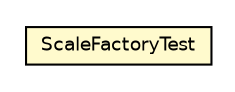 #!/usr/local/bin/dot
#
# Class diagram 
# Generated by UMLGraph version R5_6-24-gf6e263 (http://www.umlgraph.org/)
#

digraph G {
	edge [fontname="Helvetica",fontsize=10,labelfontname="Helvetica",labelfontsize=10];
	node [fontname="Helvetica",fontsize=10,shape=plaintext];
	nodesep=0.25;
	ranksep=0.5;
	// com.rockhoppertech.music.scale.ScaleFactoryTest
	c2492 [label=<<table title="com.rockhoppertech.music.scale.ScaleFactoryTest" border="0" cellborder="1" cellspacing="0" cellpadding="2" port="p" bgcolor="lemonChiffon" href="./ScaleFactoryTest.html">
		<tr><td><table border="0" cellspacing="0" cellpadding="1">
<tr><td align="center" balign="center"> ScaleFactoryTest </td></tr>
		</table></td></tr>
		</table>>, URL="./ScaleFactoryTest.html", fontname="Helvetica", fontcolor="black", fontsize=9.0];
}

